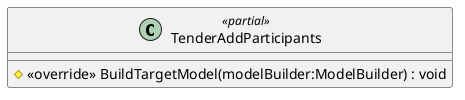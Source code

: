 @startuml
class TenderAddParticipants <<partial>> {
    # <<override>> BuildTargetModel(modelBuilder:ModelBuilder) : void
}
@enduml
